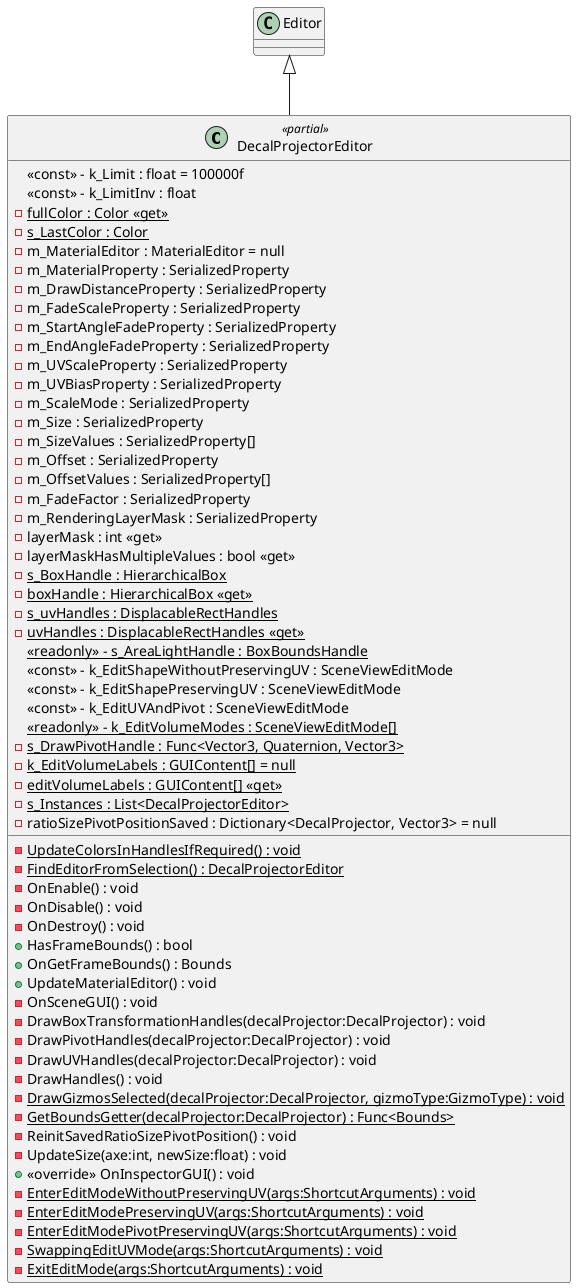 @startuml
class DecalProjectorEditor <<partial>> {
    <<const>> - k_Limit : float = 100000f
    <<const>> - k_LimitInv : float
    {static} - fullColor : Color <<get>>
    {static} - s_LastColor : Color
    {static} - UpdateColorsInHandlesIfRequired() : void
    - m_MaterialEditor : MaterialEditor = null
    - m_MaterialProperty : SerializedProperty
    - m_DrawDistanceProperty : SerializedProperty
    - m_FadeScaleProperty : SerializedProperty
    - m_StartAngleFadeProperty : SerializedProperty
    - m_EndAngleFadeProperty : SerializedProperty
    - m_UVScaleProperty : SerializedProperty
    - m_UVBiasProperty : SerializedProperty
    - m_ScaleMode : SerializedProperty
    - m_Size : SerializedProperty
    - m_SizeValues : SerializedProperty[]
    - m_Offset : SerializedProperty
    - m_OffsetValues : SerializedProperty[]
    - m_FadeFactor : SerializedProperty
    - m_RenderingLayerMask : SerializedProperty
    - layerMask : int <<get>>
    - layerMaskHasMultipleValues : bool <<get>>
    {static} - s_BoxHandle : HierarchicalBox
    {static} - boxHandle : HierarchicalBox <<get>>
    {static} - s_uvHandles : DisplacableRectHandles
    {static} - uvHandles : DisplacableRectHandles <<get>>
    {static} <<readonly>> - s_AreaLightHandle : BoxBoundsHandle
    <<const>> - k_EditShapeWithoutPreservingUV : SceneViewEditMode
    <<const>> - k_EditShapePreservingUV : SceneViewEditMode
    <<const>> - k_EditUVAndPivot : SceneViewEditMode
    {static} <<readonly>> - k_EditVolumeModes : SceneViewEditMode[]
    {static} - s_DrawPivotHandle : Func<Vector3, Quaternion, Vector3>
    {static} - k_EditVolumeLabels : GUIContent[] = null
    {static} - editVolumeLabels : GUIContent[] <<get>>
    {static} - s_Instances : List<DecalProjectorEditor>
    {static} - FindEditorFromSelection() : DecalProjectorEditor
    - OnEnable() : void
    - OnDisable() : void
    - OnDestroy() : void
    + HasFrameBounds() : bool
    + OnGetFrameBounds() : Bounds
    + UpdateMaterialEditor() : void
    - OnSceneGUI() : void
    - DrawBoxTransformationHandles(decalProjector:DecalProjector) : void
    - DrawPivotHandles(decalProjector:DecalProjector) : void
    - DrawUVHandles(decalProjector:DecalProjector) : void
    - DrawHandles() : void
    {static} - DrawGizmosSelected(decalProjector:DecalProjector, gizmoType:GizmoType) : void
    {static} - GetBoundsGetter(decalProjector:DecalProjector) : Func<Bounds>
    - ratioSizePivotPositionSaved : Dictionary<DecalProjector, Vector3> = null
    - ReinitSavedRatioSizePivotPosition() : void
    - UpdateSize(axe:int, newSize:float) : void
    + <<override>> OnInspectorGUI() : void
    {static} - EnterEditModeWithoutPreservingUV(args:ShortcutArguments) : void
    {static} - EnterEditModePreservingUV(args:ShortcutArguments) : void
    {static} - EnterEditModePivotPreservingUV(args:ShortcutArguments) : void
    {static} - SwappingEditUVMode(args:ShortcutArguments) : void
    {static} - ExitEditMode(args:ShortcutArguments) : void
}
Editor <|-- DecalProjectorEditor
@enduml
